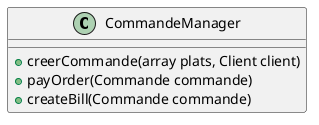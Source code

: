 @startuml CommandeManager

Class CommandeManager {

    + creerCommande(array plats, Client client)
    + payOrder(Commande commande)
    + createBill(Commande commande)
    
    }

@enduml
